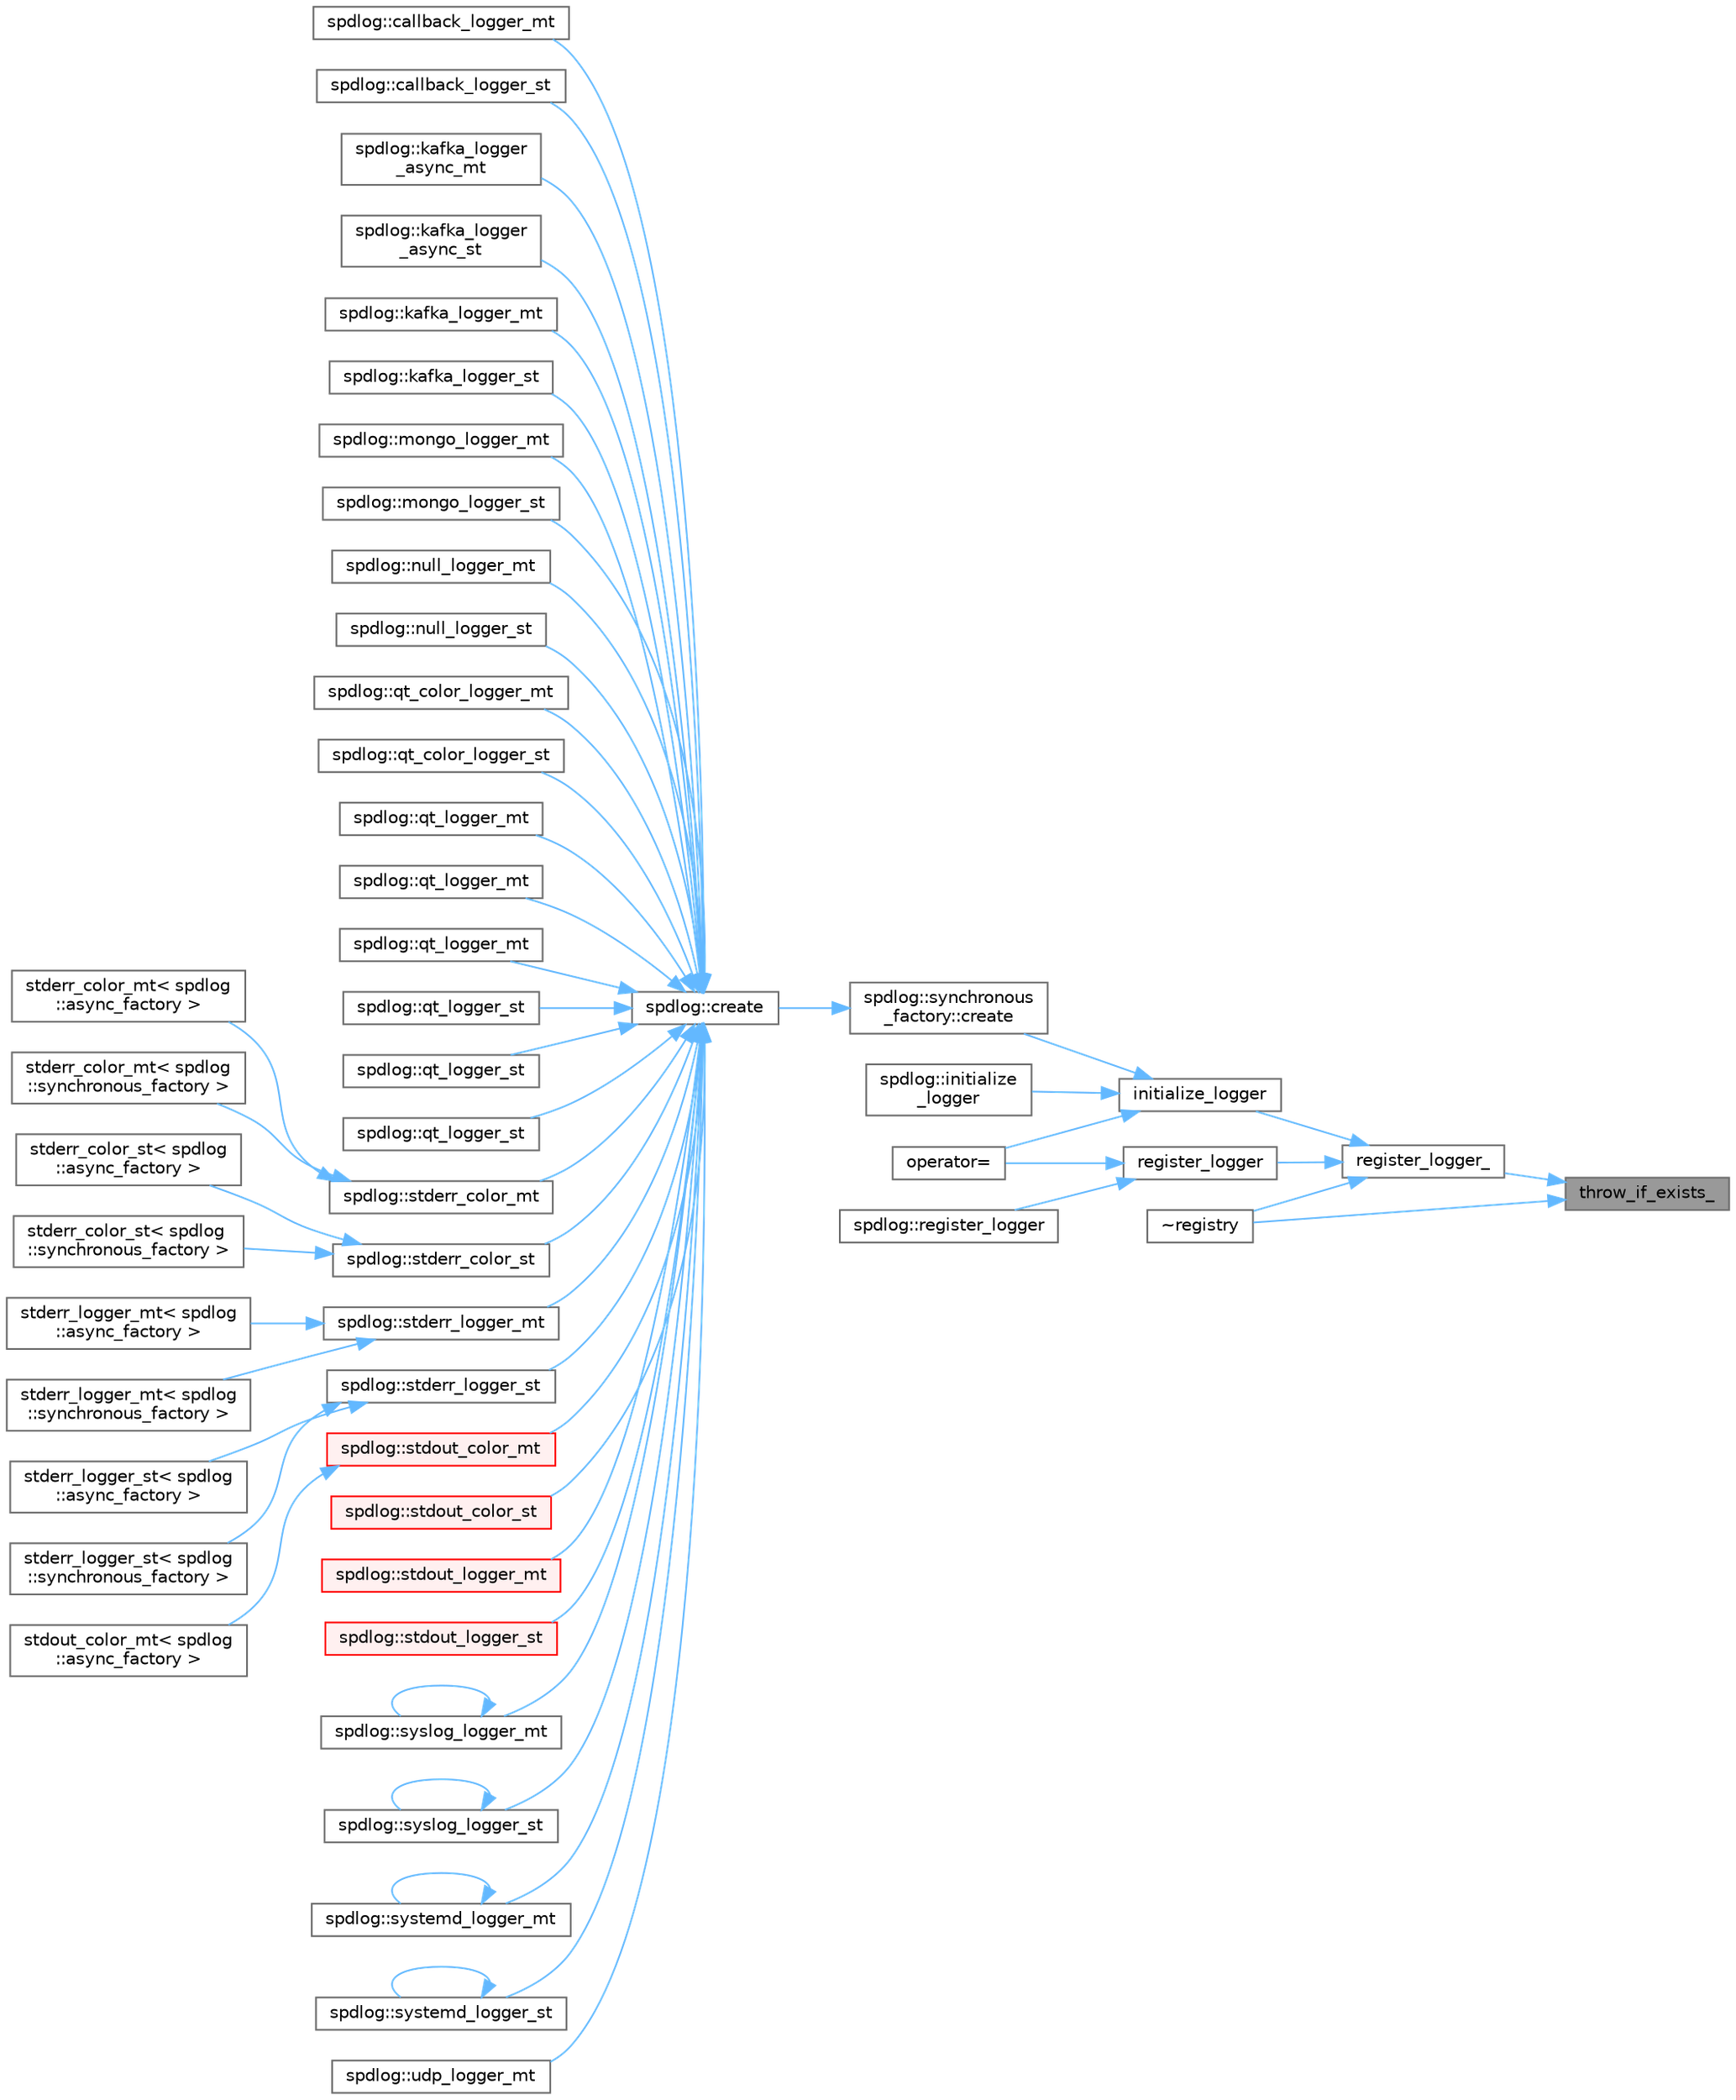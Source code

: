 digraph "throw_if_exists_"
{
 // LATEX_PDF_SIZE
  bgcolor="transparent";
  edge [fontname=Helvetica,fontsize=10,labelfontname=Helvetica,labelfontsize=10];
  node [fontname=Helvetica,fontsize=10,shape=box,height=0.2,width=0.4];
  rankdir="RL";
  Node1 [id="Node000001",label="throw_if_exists_",height=0.2,width=0.4,color="gray40", fillcolor="grey60", style="filled", fontcolor="black",tooltip=" "];
  Node1 -> Node2 [id="edge1_Node000001_Node000002",dir="back",color="steelblue1",style="solid",tooltip=" "];
  Node2 [id="Node000002",label="register_logger_",height=0.2,width=0.4,color="grey40", fillcolor="white", style="filled",URL="$classspdlog_1_1details_1_1registry.html#ac6b9a29e23b8ec276d9a76ebe8bc10d3",tooltip=" "];
  Node2 -> Node3 [id="edge2_Node000002_Node000003",dir="back",color="steelblue1",style="solid",tooltip=" "];
  Node3 [id="Node000003",label="initialize_logger",height=0.2,width=0.4,color="grey40", fillcolor="white", style="filled",URL="$classspdlog_1_1details_1_1registry.html#ab4293a7501f01419b6cf5c6e218a07f9",tooltip=" "];
  Node3 -> Node4 [id="edge3_Node000003_Node000004",dir="back",color="steelblue1",style="solid",tooltip=" "];
  Node4 [id="Node000004",label="spdlog::synchronous\l_factory::create",height=0.2,width=0.4,color="grey40", fillcolor="white", style="filled",URL="$structspdlog_1_1synchronous__factory.html#a10b377a65f5b2b7431ac2152a9dfef30",tooltip=" "];
  Node4 -> Node5 [id="edge4_Node000004_Node000005",dir="back",color="steelblue1",style="solid",tooltip=" "];
  Node5 [id="Node000005",label="spdlog::create",height=0.2,width=0.4,color="grey40", fillcolor="white", style="filled",URL="$namespacespdlog.html#a642ab88060b3fe4316fb7aaef68cc82e",tooltip=" "];
  Node5 -> Node6 [id="edge5_Node000005_Node000006",dir="back",color="steelblue1",style="solid",tooltip=" "];
  Node6 [id="Node000006",label="spdlog::callback_logger_mt",height=0.2,width=0.4,color="grey40", fillcolor="white", style="filled",URL="$namespacespdlog.html#ac9d8b5b06dc572de672a9a70ca53a0a1",tooltip=" "];
  Node5 -> Node7 [id="edge6_Node000005_Node000007",dir="back",color="steelblue1",style="solid",tooltip=" "];
  Node7 [id="Node000007",label="spdlog::callback_logger_st",height=0.2,width=0.4,color="grey40", fillcolor="white", style="filled",URL="$namespacespdlog.html#ae7a43bc63a1feccde776239d41fa5850",tooltip=" "];
  Node5 -> Node8 [id="edge7_Node000005_Node000008",dir="back",color="steelblue1",style="solid",tooltip=" "];
  Node8 [id="Node000008",label="spdlog::kafka_logger\l_async_mt",height=0.2,width=0.4,color="grey40", fillcolor="white", style="filled",URL="$namespacespdlog.html#a1fae1d475c36b1ac38ade5e6d0fe1d04",tooltip=" "];
  Node5 -> Node9 [id="edge8_Node000005_Node000009",dir="back",color="steelblue1",style="solid",tooltip=" "];
  Node9 [id="Node000009",label="spdlog::kafka_logger\l_async_st",height=0.2,width=0.4,color="grey40", fillcolor="white", style="filled",URL="$namespacespdlog.html#acd98669d778715024d0aca633b8330a0",tooltip=" "];
  Node5 -> Node10 [id="edge9_Node000005_Node000010",dir="back",color="steelblue1",style="solid",tooltip=" "];
  Node10 [id="Node000010",label="spdlog::kafka_logger_mt",height=0.2,width=0.4,color="grey40", fillcolor="white", style="filled",URL="$namespacespdlog.html#a412fcfc520f695ade47f002108f8d7de",tooltip=" "];
  Node5 -> Node11 [id="edge10_Node000005_Node000011",dir="back",color="steelblue1",style="solid",tooltip=" "];
  Node11 [id="Node000011",label="spdlog::kafka_logger_st",height=0.2,width=0.4,color="grey40", fillcolor="white", style="filled",URL="$namespacespdlog.html#a723027ec059f503ea2f05b9792071ac0",tooltip=" "];
  Node5 -> Node12 [id="edge11_Node000005_Node000012",dir="back",color="steelblue1",style="solid",tooltip=" "];
  Node12 [id="Node000012",label="spdlog::mongo_logger_mt",height=0.2,width=0.4,color="grey40", fillcolor="white", style="filled",URL="$namespacespdlog.html#a9f9726d1bbfa59f68998aa4994c3170f",tooltip=" "];
  Node5 -> Node13 [id="edge12_Node000005_Node000013",dir="back",color="steelblue1",style="solid",tooltip=" "];
  Node13 [id="Node000013",label="spdlog::mongo_logger_st",height=0.2,width=0.4,color="grey40", fillcolor="white", style="filled",URL="$namespacespdlog.html#a85d4c7e993d717823f9791efc5a41de5",tooltip=" "];
  Node5 -> Node14 [id="edge13_Node000005_Node000014",dir="back",color="steelblue1",style="solid",tooltip=" "];
  Node14 [id="Node000014",label="spdlog::null_logger_mt",height=0.2,width=0.4,color="grey40", fillcolor="white", style="filled",URL="$namespacespdlog.html#a340fb27d851e97681e439e4ed22526ed",tooltip=" "];
  Node5 -> Node15 [id="edge14_Node000005_Node000015",dir="back",color="steelblue1",style="solid",tooltip=" "];
  Node15 [id="Node000015",label="spdlog::null_logger_st",height=0.2,width=0.4,color="grey40", fillcolor="white", style="filled",URL="$namespacespdlog.html#ac6aa50dfc88823ca6803314a71c31fef",tooltip=" "];
  Node5 -> Node16 [id="edge15_Node000005_Node000016",dir="back",color="steelblue1",style="solid",tooltip=" "];
  Node16 [id="Node000016",label="spdlog::qt_color_logger_mt",height=0.2,width=0.4,color="grey40", fillcolor="white", style="filled",URL="$namespacespdlog.html#ab6433f0ad66d32fbf44a09c07ca7a4b1",tooltip=" "];
  Node5 -> Node17 [id="edge16_Node000005_Node000017",dir="back",color="steelblue1",style="solid",tooltip=" "];
  Node17 [id="Node000017",label="spdlog::qt_color_logger_st",height=0.2,width=0.4,color="grey40", fillcolor="white", style="filled",URL="$namespacespdlog.html#ad06c1cb8c7f401890cce9485d4c94b06",tooltip=" "];
  Node5 -> Node18 [id="edge17_Node000005_Node000018",dir="back",color="steelblue1",style="solid",tooltip=" "];
  Node18 [id="Node000018",label="spdlog::qt_logger_mt",height=0.2,width=0.4,color="grey40", fillcolor="white", style="filled",URL="$namespacespdlog.html#ab16ff231b3e5e2564fd0cde425ec97bd",tooltip=" "];
  Node5 -> Node19 [id="edge18_Node000005_Node000019",dir="back",color="steelblue1",style="solid",tooltip=" "];
  Node19 [id="Node000019",label="spdlog::qt_logger_mt",height=0.2,width=0.4,color="grey40", fillcolor="white", style="filled",URL="$namespacespdlog.html#ae8387b4e7d4912ba3159400018966742",tooltip=" "];
  Node5 -> Node20 [id="edge19_Node000005_Node000020",dir="back",color="steelblue1",style="solid",tooltip=" "];
  Node20 [id="Node000020",label="spdlog::qt_logger_mt",height=0.2,width=0.4,color="grey40", fillcolor="white", style="filled",URL="$namespacespdlog.html#a4098bc6396878c14f9f2f7a97dc997e8",tooltip=" "];
  Node5 -> Node21 [id="edge20_Node000005_Node000021",dir="back",color="steelblue1",style="solid",tooltip=" "];
  Node21 [id="Node000021",label="spdlog::qt_logger_st",height=0.2,width=0.4,color="grey40", fillcolor="white", style="filled",URL="$namespacespdlog.html#a8c9c9f9804701c6b50c9b8057cfe7cc2",tooltip=" "];
  Node5 -> Node22 [id="edge21_Node000005_Node000022",dir="back",color="steelblue1",style="solid",tooltip=" "];
  Node22 [id="Node000022",label="spdlog::qt_logger_st",height=0.2,width=0.4,color="grey40", fillcolor="white", style="filled",URL="$namespacespdlog.html#acc870c5f1e279b6f8646d716531121d7",tooltip=" "];
  Node5 -> Node23 [id="edge22_Node000005_Node000023",dir="back",color="steelblue1",style="solid",tooltip=" "];
  Node23 [id="Node000023",label="spdlog::qt_logger_st",height=0.2,width=0.4,color="grey40", fillcolor="white", style="filled",URL="$namespacespdlog.html#a7973d66440da4338e6a8d058f35f488a",tooltip=" "];
  Node5 -> Node24 [id="edge23_Node000005_Node000024",dir="back",color="steelblue1",style="solid",tooltip=" "];
  Node24 [id="Node000024",label="spdlog::stderr_color_mt",height=0.2,width=0.4,color="grey40", fillcolor="white", style="filled",URL="$namespacespdlog.html#a52943543636a0f0ad8ee6439e2759536",tooltip=" "];
  Node24 -> Node25 [id="edge24_Node000024_Node000025",dir="back",color="steelblue1",style="solid",tooltip=" "];
  Node25 [id="Node000025",label="stderr_color_mt\< spdlog\l::async_factory \>",height=0.2,width=0.4,color="grey40", fillcolor="white", style="filled",URL="$color__sinks_8cpp.html#ae7e5f5244ed302a9e71858afa86e2646",tooltip=" "];
  Node24 -> Node26 [id="edge25_Node000024_Node000026",dir="back",color="steelblue1",style="solid",tooltip=" "];
  Node26 [id="Node000026",label="stderr_color_mt\< spdlog\l::synchronous_factory \>",height=0.2,width=0.4,color="grey40", fillcolor="white", style="filled",URL="$color__sinks_8cpp.html#a5c00f90694b241ae37201373b40ea759",tooltip=" "];
  Node5 -> Node27 [id="edge26_Node000005_Node000027",dir="back",color="steelblue1",style="solid",tooltip=" "];
  Node27 [id="Node000027",label="spdlog::stderr_color_st",height=0.2,width=0.4,color="grey40", fillcolor="white", style="filled",URL="$namespacespdlog.html#a3fb804a4c6b2e15c5bbbd67c5484a2a3",tooltip=" "];
  Node27 -> Node28 [id="edge27_Node000027_Node000028",dir="back",color="steelblue1",style="solid",tooltip=" "];
  Node28 [id="Node000028",label="stderr_color_st\< spdlog\l::async_factory \>",height=0.2,width=0.4,color="grey40", fillcolor="white", style="filled",URL="$color__sinks_8cpp.html#a28ec0b364d29e1e6f1e49a5cc3a0f94d",tooltip=" "];
  Node27 -> Node29 [id="edge28_Node000027_Node000029",dir="back",color="steelblue1",style="solid",tooltip=" "];
  Node29 [id="Node000029",label="stderr_color_st\< spdlog\l::synchronous_factory \>",height=0.2,width=0.4,color="grey40", fillcolor="white", style="filled",URL="$color__sinks_8cpp.html#ac828783b1ff04ee073f5c6543f453fc4",tooltip=" "];
  Node5 -> Node30 [id="edge29_Node000005_Node000030",dir="back",color="steelblue1",style="solid",tooltip=" "];
  Node30 [id="Node000030",label="spdlog::stderr_logger_mt",height=0.2,width=0.4,color="grey40", fillcolor="white", style="filled",URL="$namespacespdlog.html#a80cd9eb875ffaf9ebe73468b2f63e0b1",tooltip=" "];
  Node30 -> Node31 [id="edge30_Node000030_Node000031",dir="back",color="steelblue1",style="solid",tooltip=" "];
  Node31 [id="Node000031",label="stderr_logger_mt\< spdlog\l::async_factory \>",height=0.2,width=0.4,color="grey40", fillcolor="white", style="filled",URL="$stdout__sinks_8cpp.html#a742528f7aea11604fb97b758b5f4251a",tooltip=" "];
  Node30 -> Node32 [id="edge31_Node000030_Node000032",dir="back",color="steelblue1",style="solid",tooltip=" "];
  Node32 [id="Node000032",label="stderr_logger_mt\< spdlog\l::synchronous_factory \>",height=0.2,width=0.4,color="grey40", fillcolor="white", style="filled",URL="$stdout__sinks_8cpp.html#ae7f8cf26314039ab60c9353e5b506e4a",tooltip=" "];
  Node5 -> Node33 [id="edge32_Node000005_Node000033",dir="back",color="steelblue1",style="solid",tooltip=" "];
  Node33 [id="Node000033",label="spdlog::stderr_logger_st",height=0.2,width=0.4,color="grey40", fillcolor="white", style="filled",URL="$namespacespdlog.html#ad00ea35e6a2a717c967427f3db3383d6",tooltip=" "];
  Node33 -> Node34 [id="edge33_Node000033_Node000034",dir="back",color="steelblue1",style="solid",tooltip=" "];
  Node34 [id="Node000034",label="stderr_logger_st\< spdlog\l::async_factory \>",height=0.2,width=0.4,color="grey40", fillcolor="white", style="filled",URL="$stdout__sinks_8cpp.html#a74a388e26ac40250dd796f94aa122a74",tooltip=" "];
  Node33 -> Node35 [id="edge34_Node000033_Node000035",dir="back",color="steelblue1",style="solid",tooltip=" "];
  Node35 [id="Node000035",label="stderr_logger_st\< spdlog\l::synchronous_factory \>",height=0.2,width=0.4,color="grey40", fillcolor="white", style="filled",URL="$stdout__sinks_8cpp.html#af6a792b6d2d7fe056eca86a1dc7d87c1",tooltip=" "];
  Node5 -> Node36 [id="edge35_Node000005_Node000036",dir="back",color="steelblue1",style="solid",tooltip=" "];
  Node36 [id="Node000036",label="spdlog::stdout_color_mt",height=0.2,width=0.4,color="red", fillcolor="#FFF0F0", style="filled",URL="$namespacespdlog.html#ada62f2bb5985946854bae42708eb1ce3",tooltip=" "];
  Node36 -> Node37 [id="edge36_Node000036_Node000037",dir="back",color="steelblue1",style="solid",tooltip=" "];
  Node37 [id="Node000037",label="stdout_color_mt\< spdlog\l::async_factory \>",height=0.2,width=0.4,color="grey40", fillcolor="white", style="filled",URL="$color__sinks_8cpp.html#aa4373d7f89d3c2479a458fe9b9965389",tooltip=" "];
  Node5 -> Node39 [id="edge37_Node000005_Node000039",dir="back",color="steelblue1",style="solid",tooltip=" "];
  Node39 [id="Node000039",label="spdlog::stdout_color_st",height=0.2,width=0.4,color="red", fillcolor="#FFF0F0", style="filled",URL="$namespacespdlog.html#ae023ccdbcf7ee8aef7ab64f52b15bf24",tooltip=" "];
  Node5 -> Node42 [id="edge38_Node000005_Node000042",dir="back",color="steelblue1",style="solid",tooltip=" "];
  Node42 [id="Node000042",label="spdlog::stdout_logger_mt",height=0.2,width=0.4,color="red", fillcolor="#FFF0F0", style="filled",URL="$namespacespdlog.html#a4f51afbe2d988c852012b6142dfad531",tooltip=" "];
  Node5 -> Node45 [id="edge39_Node000005_Node000045",dir="back",color="steelblue1",style="solid",tooltip=" "];
  Node45 [id="Node000045",label="spdlog::stdout_logger_st",height=0.2,width=0.4,color="red", fillcolor="#FFF0F0", style="filled",URL="$namespacespdlog.html#a85ffa931fff18fec8cb93c027bd58c66",tooltip=" "];
  Node5 -> Node48 [id="edge40_Node000005_Node000048",dir="back",color="steelblue1",style="solid",tooltip=" "];
  Node48 [id="Node000048",label="spdlog::syslog_logger_mt",height=0.2,width=0.4,color="grey40", fillcolor="white", style="filled",URL="$namespacespdlog.html#acb3a5891fdcd415be80059ed8a6dd3be",tooltip=" "];
  Node48 -> Node48 [id="edge41_Node000048_Node000048",dir="back",color="steelblue1",style="solid",tooltip=" "];
  Node5 -> Node49 [id="edge42_Node000005_Node000049",dir="back",color="steelblue1",style="solid",tooltip=" "];
  Node49 [id="Node000049",label="spdlog::syslog_logger_st",height=0.2,width=0.4,color="grey40", fillcolor="white", style="filled",URL="$namespacespdlog.html#ad0b5f2715e8f91831b2d816c15c90aa4",tooltip=" "];
  Node49 -> Node49 [id="edge43_Node000049_Node000049",dir="back",color="steelblue1",style="solid",tooltip=" "];
  Node5 -> Node50 [id="edge44_Node000005_Node000050",dir="back",color="steelblue1",style="solid",tooltip=" "];
  Node50 [id="Node000050",label="spdlog::systemd_logger_mt",height=0.2,width=0.4,color="grey40", fillcolor="white", style="filled",URL="$namespacespdlog.html#ab8781c5b0ee69abdbc28a811cb5982f5",tooltip=" "];
  Node50 -> Node50 [id="edge45_Node000050_Node000050",dir="back",color="steelblue1",style="solid",tooltip=" "];
  Node5 -> Node51 [id="edge46_Node000005_Node000051",dir="back",color="steelblue1",style="solid",tooltip=" "];
  Node51 [id="Node000051",label="spdlog::systemd_logger_st",height=0.2,width=0.4,color="grey40", fillcolor="white", style="filled",URL="$namespacespdlog.html#a497a964c614357ecf4851a66cf47d30b",tooltip=" "];
  Node51 -> Node51 [id="edge47_Node000051_Node000051",dir="back",color="steelblue1",style="solid",tooltip=" "];
  Node5 -> Node52 [id="edge48_Node000005_Node000052",dir="back",color="steelblue1",style="solid",tooltip=" "];
  Node52 [id="Node000052",label="spdlog::udp_logger_mt",height=0.2,width=0.4,color="grey40", fillcolor="white", style="filled",URL="$namespacespdlog.html#ac26faffc860ac31fb719c582adf3077f",tooltip=" "];
  Node3 -> Node53 [id="edge49_Node000003_Node000053",dir="back",color="steelblue1",style="solid",tooltip=" "];
  Node53 [id="Node000053",label="spdlog::initialize\l_logger",height=0.2,width=0.4,color="grey40", fillcolor="white", style="filled",URL="$namespacespdlog.html#a24397a10a663b9f6729c8ee223a782fe",tooltip=" "];
  Node3 -> Node54 [id="edge50_Node000003_Node000054",dir="back",color="steelblue1",style="solid",tooltip=" "];
  Node54 [id="Node000054",label="operator=",height=0.2,width=0.4,color="grey40", fillcolor="white", style="filled",URL="$classspdlog_1_1details_1_1registry.html#a4c23e0a14babd890556e344ba2f75529",tooltip=" "];
  Node2 -> Node55 [id="edge51_Node000002_Node000055",dir="back",color="steelblue1",style="solid",tooltip=" "];
  Node55 [id="Node000055",label="register_logger",height=0.2,width=0.4,color="grey40", fillcolor="white", style="filled",URL="$classspdlog_1_1details_1_1registry.html#ad44a5f53dfffcda83232a3e57c1b0437",tooltip=" "];
  Node55 -> Node54 [id="edge52_Node000055_Node000054",dir="back",color="steelblue1",style="solid",tooltip=" "];
  Node55 -> Node56 [id="edge53_Node000055_Node000056",dir="back",color="steelblue1",style="solid",tooltip=" "];
  Node56 [id="Node000056",label="spdlog::register_logger",height=0.2,width=0.4,color="grey40", fillcolor="white", style="filled",URL="$namespacespdlog.html#a01e9a9895396ecdc3f4f30fb6e080ad8",tooltip=" "];
  Node2 -> Node57 [id="edge54_Node000002_Node000057",dir="back",color="steelblue1",style="solid",tooltip=" "];
  Node57 [id="Node000057",label="~registry",height=0.2,width=0.4,color="grey40", fillcolor="white", style="filled",URL="$classspdlog_1_1details_1_1registry.html#a52052d0b7966dd98125fd807f21b8817",tooltip=" "];
  Node1 -> Node57 [id="edge55_Node000001_Node000057",dir="back",color="steelblue1",style="solid",tooltip=" "];
}
